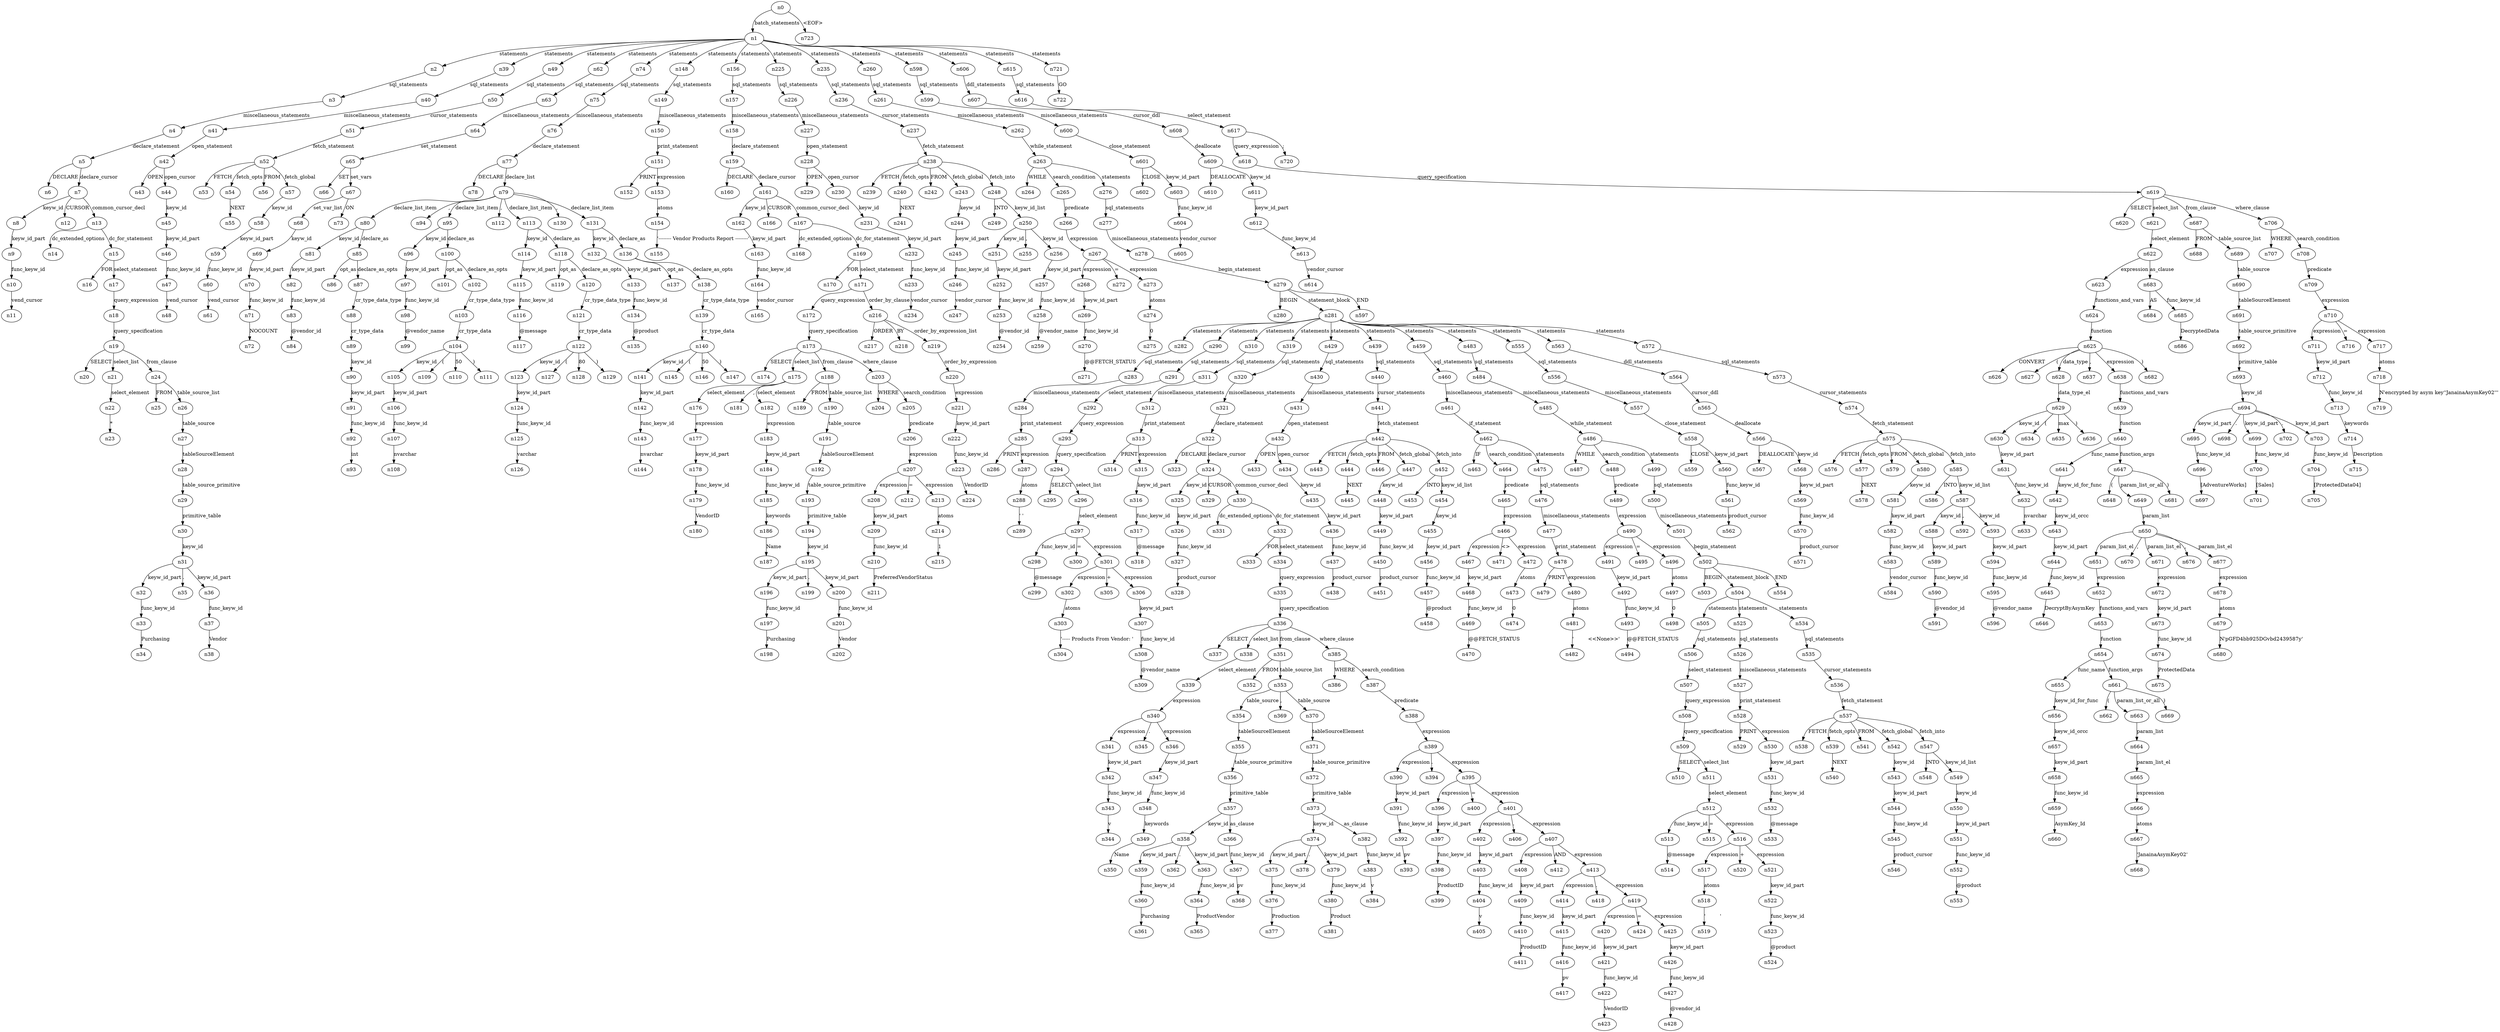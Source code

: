 digraph ParseTree {
  n0 -> n1 [label="batch_statements"];
  n1 -> n2 [label="statements"];
  n2 -> n3 [label="sql_statements"];
  n3 -> n4 [label="miscellaneous_statements"];
  n4 -> n5 [label="declare_statement"];
  n5 -> n6 [label="DECLARE"];
  n5 -> n7 [label="declare_cursor"];
  n7 -> n8 [label="keyw_id"];
  n8 -> n9 [label="keyw_id_part"];
  n9 -> n10 [label="func_keyw_id"];
  n10 -> n11 [label="vend_cursor"];
  n7 -> n12 [label="CURSOR"];
  n7 -> n13 [label="common_cursor_decl"];
  n13 -> n14 [label="dc_extended_options"];
  n13 -> n15 [label="dc_for_statement"];
  n15 -> n16 [label="FOR"];
  n15 -> n17 [label="select_statement"];
  n17 -> n18 [label="query_expression"];
  n18 -> n19 [label="query_specification"];
  n19 -> n20 [label="SELECT"];
  n19 -> n21 [label="select_list"];
  n21 -> n22 [label="select_element"];
  n22 -> n23 [label="*"];
  n19 -> n24 [label="from_clause"];
  n24 -> n25 [label="FROM"];
  n24 -> n26 [label="table_source_list"];
  n26 -> n27 [label="table_source"];
  n27 -> n28 [label="tableSourceElement"];
  n28 -> n29 [label="table_source_primitive"];
  n29 -> n30 [label="primitive_table"];
  n30 -> n31 [label="keyw_id"];
  n31 -> n32 [label="keyw_id_part"];
  n32 -> n33 [label="func_keyw_id"];
  n33 -> n34 [label="Purchasing"];
  n31 -> n35 [label="."];
  n31 -> n36 [label="keyw_id_part"];
  n36 -> n37 [label="func_keyw_id"];
  n37 -> n38 [label="Vendor"];
  n1 -> n39 [label="statements"];
  n39 -> n40 [label="sql_statements"];
  n40 -> n41 [label="miscellaneous_statements"];
  n41 -> n42 [label="open_statement"];
  n42 -> n43 [label="OPEN"];
  n42 -> n44 [label="open_cursor"];
  n44 -> n45 [label="keyw_id"];
  n45 -> n46 [label="keyw_id_part"];
  n46 -> n47 [label="func_keyw_id"];
  n47 -> n48 [label="vend_cursor"];
  n1 -> n49 [label="statements"];
  n49 -> n50 [label="sql_statements"];
  n50 -> n51 [label="cursor_statements"];
  n51 -> n52 [label="fetch_statement"];
  n52 -> n53 [label="FETCH"];
  n52 -> n54 [label="fetch_opts"];
  n54 -> n55 [label="NEXT"];
  n52 -> n56 [label="FROM"];
  n52 -> n57 [label="fetch_global"];
  n57 -> n58 [label="keyw_id"];
  n58 -> n59 [label="keyw_id_part"];
  n59 -> n60 [label="func_keyw_id"];
  n60 -> n61 [label="vend_cursor"];
  n1 -> n62 [label="statements"];
  n62 -> n63 [label="sql_statements"];
  n63 -> n64 [label="miscellaneous_statements"];
  n64 -> n65 [label="set_statement"];
  n65 -> n66 [label="SET"];
  n65 -> n67 [label="set_vars"];
  n67 -> n68 [label="set_var_list"];
  n68 -> n69 [label="keyw_id"];
  n69 -> n70 [label="keyw_id_part"];
  n70 -> n71 [label="func_keyw_id"];
  n71 -> n72 [label="NOCOUNT"];
  n67 -> n73 [label="ON"];
  n1 -> n74 [label="statements"];
  n74 -> n75 [label="sql_statements"];
  n75 -> n76 [label="miscellaneous_statements"];
  n76 -> n77 [label="declare_statement"];
  n77 -> n78 [label="DECLARE"];
  n77 -> n79 [label="declare_list"];
  n79 -> n80 [label="declare_list_item"];
  n80 -> n81 [label="keyw_id"];
  n81 -> n82 [label="keyw_id_part"];
  n82 -> n83 [label="func_keyw_id"];
  n83 -> n84 [label="@vendor_id"];
  n80 -> n85 [label="declare_as"];
  n85 -> n86 [label="opt_as"];
  n85 -> n87 [label="declare_as_opts"];
  n87 -> n88 [label="cr_type_data_type"];
  n88 -> n89 [label="cr_type_data"];
  n89 -> n90 [label="keyw_id"];
  n90 -> n91 [label="keyw_id_part"];
  n91 -> n92 [label="func_keyw_id"];
  n92 -> n93 [label="int"];
  n79 -> n94 [label=","];
  n79 -> n95 [label="declare_list_item"];
  n95 -> n96 [label="keyw_id"];
  n96 -> n97 [label="keyw_id_part"];
  n97 -> n98 [label="func_keyw_id"];
  n98 -> n99 [label="@vendor_name"];
  n95 -> n100 [label="declare_as"];
  n100 -> n101 [label="opt_as"];
  n100 -> n102 [label="declare_as_opts"];
  n102 -> n103 [label="cr_type_data_type"];
  n103 -> n104 [label="cr_type_data"];
  n104 -> n105 [label="keyw_id"];
  n105 -> n106 [label="keyw_id_part"];
  n106 -> n107 [label="func_keyw_id"];
  n107 -> n108 [label="nvarchar"];
  n104 -> n109 [label="("];
  n104 -> n110 [label="50"];
  n104 -> n111 [label=")"];
  n79 -> n112 [label=","];
  n79 -> n113 [label="declare_list_item"];
  n113 -> n114 [label="keyw_id"];
  n114 -> n115 [label="keyw_id_part"];
  n115 -> n116 [label="func_keyw_id"];
  n116 -> n117 [label="@message"];
  n113 -> n118 [label="declare_as"];
  n118 -> n119 [label="opt_as"];
  n118 -> n120 [label="declare_as_opts"];
  n120 -> n121 [label="cr_type_data_type"];
  n121 -> n122 [label="cr_type_data"];
  n122 -> n123 [label="keyw_id"];
  n123 -> n124 [label="keyw_id_part"];
  n124 -> n125 [label="func_keyw_id"];
  n125 -> n126 [label="varchar"];
  n122 -> n127 [label="("];
  n122 -> n128 [label="80"];
  n122 -> n129 [label=")"];
  n79 -> n130 [label=","];
  n79 -> n131 [label="declare_list_item"];
  n131 -> n132 [label="keyw_id"];
  n132 -> n133 [label="keyw_id_part"];
  n133 -> n134 [label="func_keyw_id"];
  n134 -> n135 [label="@product"];
  n131 -> n136 [label="declare_as"];
  n136 -> n137 [label="opt_as"];
  n136 -> n138 [label="declare_as_opts"];
  n138 -> n139 [label="cr_type_data_type"];
  n139 -> n140 [label="cr_type_data"];
  n140 -> n141 [label="keyw_id"];
  n141 -> n142 [label="keyw_id_part"];
  n142 -> n143 [label="func_keyw_id"];
  n143 -> n144 [label="nvarchar"];
  n140 -> n145 [label="("];
  n140 -> n146 [label="50"];
  n140 -> n147 [label=")"];
  n1 -> n148 [label="statements"];
  n148 -> n149 [label="sql_statements"];
  n149 -> n150 [label="miscellaneous_statements"];
  n150 -> n151 [label="print_statement"];
  n151 -> n152 [label="PRINT"];
  n151 -> n153 [label="expression"];
  n153 -> n154 [label="atoms"];
  n154 -> n155 [label="'-------- Vendor Products Report --------'"];
  n1 -> n156 [label="statements"];
  n156 -> n157 [label="sql_statements"];
  n157 -> n158 [label="miscellaneous_statements"];
  n158 -> n159 [label="declare_statement"];
  n159 -> n160 [label="DECLARE"];
  n159 -> n161 [label="declare_cursor"];
  n161 -> n162 [label="keyw_id"];
  n162 -> n163 [label="keyw_id_part"];
  n163 -> n164 [label="func_keyw_id"];
  n164 -> n165 [label="vendor_cursor"];
  n161 -> n166 [label="CURSOR"];
  n161 -> n167 [label="common_cursor_decl"];
  n167 -> n168 [label="dc_extended_options"];
  n167 -> n169 [label="dc_for_statement"];
  n169 -> n170 [label="FOR"];
  n169 -> n171 [label="select_statement"];
  n171 -> n172 [label="query_expression"];
  n172 -> n173 [label="query_specification"];
  n173 -> n174 [label="SELECT"];
  n173 -> n175 [label="select_list"];
  n175 -> n176 [label="select_element"];
  n176 -> n177 [label="expression"];
  n177 -> n178 [label="keyw_id_part"];
  n178 -> n179 [label="func_keyw_id"];
  n179 -> n180 [label="VendorID"];
  n175 -> n181 [label=","];
  n175 -> n182 [label="select_element"];
  n182 -> n183 [label="expression"];
  n183 -> n184 [label="keyw_id_part"];
  n184 -> n185 [label="func_keyw_id"];
  n185 -> n186 [label="keywords"];
  n186 -> n187 [label="Name"];
  n173 -> n188 [label="from_clause"];
  n188 -> n189 [label="FROM"];
  n188 -> n190 [label="table_source_list"];
  n190 -> n191 [label="table_source"];
  n191 -> n192 [label="tableSourceElement"];
  n192 -> n193 [label="table_source_primitive"];
  n193 -> n194 [label="primitive_table"];
  n194 -> n195 [label="keyw_id"];
  n195 -> n196 [label="keyw_id_part"];
  n196 -> n197 [label="func_keyw_id"];
  n197 -> n198 [label="Purchasing"];
  n195 -> n199 [label="."];
  n195 -> n200 [label="keyw_id_part"];
  n200 -> n201 [label="func_keyw_id"];
  n201 -> n202 [label="Vendor"];
  n173 -> n203 [label="where_clause"];
  n203 -> n204 [label="WHERE"];
  n203 -> n205 [label="search_condition"];
  n205 -> n206 [label="predicate"];
  n206 -> n207 [label="expression"];
  n207 -> n208 [label="expression"];
  n208 -> n209 [label="keyw_id_part"];
  n209 -> n210 [label="func_keyw_id"];
  n210 -> n211 [label="PreferredVendorStatus"];
  n207 -> n212 [label="="];
  n207 -> n213 [label="expression"];
  n213 -> n214 [label="atoms"];
  n214 -> n215 [label="1"];
  n171 -> n216 [label="order_by_clause"];
  n216 -> n217 [label="ORDER"];
  n216 -> n218 [label="BY"];
  n216 -> n219 [label="order_by_expression_list"];
  n219 -> n220 [label="order_by_expression"];
  n220 -> n221 [label="expression"];
  n221 -> n222 [label="keyw_id_part"];
  n222 -> n223 [label="func_keyw_id"];
  n223 -> n224 [label="VendorID"];
  n1 -> n225 [label="statements"];
  n225 -> n226 [label="sql_statements"];
  n226 -> n227 [label="miscellaneous_statements"];
  n227 -> n228 [label="open_statement"];
  n228 -> n229 [label="OPEN"];
  n228 -> n230 [label="open_cursor"];
  n230 -> n231 [label="keyw_id"];
  n231 -> n232 [label="keyw_id_part"];
  n232 -> n233 [label="func_keyw_id"];
  n233 -> n234 [label="vendor_cursor"];
  n1 -> n235 [label="statements"];
  n235 -> n236 [label="sql_statements"];
  n236 -> n237 [label="cursor_statements"];
  n237 -> n238 [label="fetch_statement"];
  n238 -> n239 [label="FETCH"];
  n238 -> n240 [label="fetch_opts"];
  n240 -> n241 [label="NEXT"];
  n238 -> n242 [label="FROM"];
  n238 -> n243 [label="fetch_global"];
  n243 -> n244 [label="keyw_id"];
  n244 -> n245 [label="keyw_id_part"];
  n245 -> n246 [label="func_keyw_id"];
  n246 -> n247 [label="vendor_cursor"];
  n238 -> n248 [label="fetch_into"];
  n248 -> n249 [label="INTO"];
  n248 -> n250 [label="keyw_id_list"];
  n250 -> n251 [label="keyw_id"];
  n251 -> n252 [label="keyw_id_part"];
  n252 -> n253 [label="func_keyw_id"];
  n253 -> n254 [label="@vendor_id"];
  n250 -> n255 [label=","];
  n250 -> n256 [label="keyw_id"];
  n256 -> n257 [label="keyw_id_part"];
  n257 -> n258 [label="func_keyw_id"];
  n258 -> n259 [label="@vendor_name"];
  n1 -> n260 [label="statements"];
  n260 -> n261 [label="sql_statements"];
  n261 -> n262 [label="miscellaneous_statements"];
  n262 -> n263 [label="while_statement"];
  n263 -> n264 [label="WHILE"];
  n263 -> n265 [label="search_condition"];
  n265 -> n266 [label="predicate"];
  n266 -> n267 [label="expression"];
  n267 -> n268 [label="expression"];
  n268 -> n269 [label="keyw_id_part"];
  n269 -> n270 [label="func_keyw_id"];
  n270 -> n271 [label="@@FETCH_STATUS"];
  n267 -> n272 [label="="];
  n267 -> n273 [label="expression"];
  n273 -> n274 [label="atoms"];
  n274 -> n275 [label="0"];
  n263 -> n276 [label="statements"];
  n276 -> n277 [label="sql_statements"];
  n277 -> n278 [label="miscellaneous_statements"];
  n278 -> n279 [label="begin_statement"];
  n279 -> n280 [label="BEGIN"];
  n279 -> n281 [label="statement_block"];
  n281 -> n282 [label="statements"];
  n282 -> n283 [label="sql_statements"];
  n283 -> n284 [label="miscellaneous_statements"];
  n284 -> n285 [label="print_statement"];
  n285 -> n286 [label="PRINT"];
  n285 -> n287 [label="expression"];
  n287 -> n288 [label="atoms"];
  n288 -> n289 [label="' '"];
  n281 -> n290 [label="statements"];
  n290 -> n291 [label="sql_statements"];
  n291 -> n292 [label="select_statement"];
  n292 -> n293 [label="query_expression"];
  n293 -> n294 [label="query_specification"];
  n294 -> n295 [label="SELECT"];
  n294 -> n296 [label="select_list"];
  n296 -> n297 [label="select_element"];
  n297 -> n298 [label="func_keyw_id"];
  n298 -> n299 [label="@message"];
  n297 -> n300 [label="="];
  n297 -> n301 [label="expression"];
  n301 -> n302 [label="expression"];
  n302 -> n303 [label="atoms"];
  n303 -> n304 [label="'----- Products From Vendor: '"];
  n301 -> n305 [label="+"];
  n301 -> n306 [label="expression"];
  n306 -> n307 [label="keyw_id_part"];
  n307 -> n308 [label="func_keyw_id"];
  n308 -> n309 [label="@vendor_name"];
  n281 -> n310 [label="statements"];
  n310 -> n311 [label="sql_statements"];
  n311 -> n312 [label="miscellaneous_statements"];
  n312 -> n313 [label="print_statement"];
  n313 -> n314 [label="PRINT"];
  n313 -> n315 [label="expression"];
  n315 -> n316 [label="keyw_id_part"];
  n316 -> n317 [label="func_keyw_id"];
  n317 -> n318 [label="@message"];
  n281 -> n319 [label="statements"];
  n319 -> n320 [label="sql_statements"];
  n320 -> n321 [label="miscellaneous_statements"];
  n321 -> n322 [label="declare_statement"];
  n322 -> n323 [label="DECLARE"];
  n322 -> n324 [label="declare_cursor"];
  n324 -> n325 [label="keyw_id"];
  n325 -> n326 [label="keyw_id_part"];
  n326 -> n327 [label="func_keyw_id"];
  n327 -> n328 [label="product_cursor"];
  n324 -> n329 [label="CURSOR"];
  n324 -> n330 [label="common_cursor_decl"];
  n330 -> n331 [label="dc_extended_options"];
  n330 -> n332 [label="dc_for_statement"];
  n332 -> n333 [label="FOR"];
  n332 -> n334 [label="select_statement"];
  n334 -> n335 [label="query_expression"];
  n335 -> n336 [label="query_specification"];
  n336 -> n337 [label="SELECT"];
  n336 -> n338 [label="select_list"];
  n338 -> n339 [label="select_element"];
  n339 -> n340 [label="expression"];
  n340 -> n341 [label="expression"];
  n341 -> n342 [label="keyw_id_part"];
  n342 -> n343 [label="func_keyw_id"];
  n343 -> n344 [label="v"];
  n340 -> n345 [label="."];
  n340 -> n346 [label="expression"];
  n346 -> n347 [label="keyw_id_part"];
  n347 -> n348 [label="func_keyw_id"];
  n348 -> n349 [label="keywords"];
  n349 -> n350 [label="Name"];
  n336 -> n351 [label="from_clause"];
  n351 -> n352 [label="FROM"];
  n351 -> n353 [label="table_source_list"];
  n353 -> n354 [label="table_source"];
  n354 -> n355 [label="tableSourceElement"];
  n355 -> n356 [label="table_source_primitive"];
  n356 -> n357 [label="primitive_table"];
  n357 -> n358 [label="keyw_id"];
  n358 -> n359 [label="keyw_id_part"];
  n359 -> n360 [label="func_keyw_id"];
  n360 -> n361 [label="Purchasing"];
  n358 -> n362 [label="."];
  n358 -> n363 [label="keyw_id_part"];
  n363 -> n364 [label="func_keyw_id"];
  n364 -> n365 [label="ProductVendor"];
  n357 -> n366 [label="as_clause"];
  n366 -> n367 [label="func_keyw_id"];
  n367 -> n368 [label="pv"];
  n353 -> n369 [label=","];
  n353 -> n370 [label="table_source"];
  n370 -> n371 [label="tableSourceElement"];
  n371 -> n372 [label="table_source_primitive"];
  n372 -> n373 [label="primitive_table"];
  n373 -> n374 [label="keyw_id"];
  n374 -> n375 [label="keyw_id_part"];
  n375 -> n376 [label="func_keyw_id"];
  n376 -> n377 [label="Production"];
  n374 -> n378 [label="."];
  n374 -> n379 [label="keyw_id_part"];
  n379 -> n380 [label="func_keyw_id"];
  n380 -> n381 [label="Product"];
  n373 -> n382 [label="as_clause"];
  n382 -> n383 [label="func_keyw_id"];
  n383 -> n384 [label="v"];
  n336 -> n385 [label="where_clause"];
  n385 -> n386 [label="WHERE"];
  n385 -> n387 [label="search_condition"];
  n387 -> n388 [label="predicate"];
  n388 -> n389 [label="expression"];
  n389 -> n390 [label="expression"];
  n390 -> n391 [label="keyw_id_part"];
  n391 -> n392 [label="func_keyw_id"];
  n392 -> n393 [label="pv"];
  n389 -> n394 [label="."];
  n389 -> n395 [label="expression"];
  n395 -> n396 [label="expression"];
  n396 -> n397 [label="keyw_id_part"];
  n397 -> n398 [label="func_keyw_id"];
  n398 -> n399 [label="ProductID"];
  n395 -> n400 [label="="];
  n395 -> n401 [label="expression"];
  n401 -> n402 [label="expression"];
  n402 -> n403 [label="keyw_id_part"];
  n403 -> n404 [label="func_keyw_id"];
  n404 -> n405 [label="v"];
  n401 -> n406 [label="."];
  n401 -> n407 [label="expression"];
  n407 -> n408 [label="expression"];
  n408 -> n409 [label="keyw_id_part"];
  n409 -> n410 [label="func_keyw_id"];
  n410 -> n411 [label="ProductID"];
  n407 -> n412 [label="AND"];
  n407 -> n413 [label="expression"];
  n413 -> n414 [label="expression"];
  n414 -> n415 [label="keyw_id_part"];
  n415 -> n416 [label="func_keyw_id"];
  n416 -> n417 [label="pv"];
  n413 -> n418 [label="."];
  n413 -> n419 [label="expression"];
  n419 -> n420 [label="expression"];
  n420 -> n421 [label="keyw_id_part"];
  n421 -> n422 [label="func_keyw_id"];
  n422 -> n423 [label="VendorID"];
  n419 -> n424 [label="="];
  n419 -> n425 [label="expression"];
  n425 -> n426 [label="keyw_id_part"];
  n426 -> n427 [label="func_keyw_id"];
  n427 -> n428 [label="@vendor_id"];
  n281 -> n429 [label="statements"];
  n429 -> n430 [label="sql_statements"];
  n430 -> n431 [label="miscellaneous_statements"];
  n431 -> n432 [label="open_statement"];
  n432 -> n433 [label="OPEN"];
  n432 -> n434 [label="open_cursor"];
  n434 -> n435 [label="keyw_id"];
  n435 -> n436 [label="keyw_id_part"];
  n436 -> n437 [label="func_keyw_id"];
  n437 -> n438 [label="product_cursor"];
  n281 -> n439 [label="statements"];
  n439 -> n440 [label="sql_statements"];
  n440 -> n441 [label="cursor_statements"];
  n441 -> n442 [label="fetch_statement"];
  n442 -> n443 [label="FETCH"];
  n442 -> n444 [label="fetch_opts"];
  n444 -> n445 [label="NEXT"];
  n442 -> n446 [label="FROM"];
  n442 -> n447 [label="fetch_global"];
  n447 -> n448 [label="keyw_id"];
  n448 -> n449 [label="keyw_id_part"];
  n449 -> n450 [label="func_keyw_id"];
  n450 -> n451 [label="product_cursor"];
  n442 -> n452 [label="fetch_into"];
  n452 -> n453 [label="INTO"];
  n452 -> n454 [label="keyw_id_list"];
  n454 -> n455 [label="keyw_id"];
  n455 -> n456 [label="keyw_id_part"];
  n456 -> n457 [label="func_keyw_id"];
  n457 -> n458 [label="@product"];
  n281 -> n459 [label="statements"];
  n459 -> n460 [label="sql_statements"];
  n460 -> n461 [label="miscellaneous_statements"];
  n461 -> n462 [label="if_statement"];
  n462 -> n463 [label="IF"];
  n462 -> n464 [label="search_condition"];
  n464 -> n465 [label="predicate"];
  n465 -> n466 [label="expression"];
  n466 -> n467 [label="expression"];
  n467 -> n468 [label="keyw_id_part"];
  n468 -> n469 [label="func_keyw_id"];
  n469 -> n470 [label="@@FETCH_STATUS"];
  n466 -> n471 [label="<>"];
  n466 -> n472 [label="expression"];
  n472 -> n473 [label="atoms"];
  n473 -> n474 [label="0"];
  n462 -> n475 [label="statements"];
  n475 -> n476 [label="sql_statements"];
  n476 -> n477 [label="miscellaneous_statements"];
  n477 -> n478 [label="print_statement"];
  n478 -> n479 [label="PRINT"];
  n478 -> n480 [label="expression"];
  n480 -> n481 [label="atoms"];
  n481 -> n482 [label="'         <<None>>'"];
  n281 -> n483 [label="statements"];
  n483 -> n484 [label="sql_statements"];
  n484 -> n485 [label="miscellaneous_statements"];
  n485 -> n486 [label="while_statement"];
  n486 -> n487 [label="WHILE"];
  n486 -> n488 [label="search_condition"];
  n488 -> n489 [label="predicate"];
  n489 -> n490 [label="expression"];
  n490 -> n491 [label="expression"];
  n491 -> n492 [label="keyw_id_part"];
  n492 -> n493 [label="func_keyw_id"];
  n493 -> n494 [label="@@FETCH_STATUS"];
  n490 -> n495 [label="="];
  n490 -> n496 [label="expression"];
  n496 -> n497 [label="atoms"];
  n497 -> n498 [label="0"];
  n486 -> n499 [label="statements"];
  n499 -> n500 [label="sql_statements"];
  n500 -> n501 [label="miscellaneous_statements"];
  n501 -> n502 [label="begin_statement"];
  n502 -> n503 [label="BEGIN"];
  n502 -> n504 [label="statement_block"];
  n504 -> n505 [label="statements"];
  n505 -> n506 [label="sql_statements"];
  n506 -> n507 [label="select_statement"];
  n507 -> n508 [label="query_expression"];
  n508 -> n509 [label="query_specification"];
  n509 -> n510 [label="SELECT"];
  n509 -> n511 [label="select_list"];
  n511 -> n512 [label="select_element"];
  n512 -> n513 [label="func_keyw_id"];
  n513 -> n514 [label="@message"];
  n512 -> n515 [label="="];
  n512 -> n516 [label="expression"];
  n516 -> n517 [label="expression"];
  n517 -> n518 [label="atoms"];
  n518 -> n519 [label="'         '"];
  n516 -> n520 [label="+"];
  n516 -> n521 [label="expression"];
  n521 -> n522 [label="keyw_id_part"];
  n522 -> n523 [label="func_keyw_id"];
  n523 -> n524 [label="@product"];
  n504 -> n525 [label="statements"];
  n525 -> n526 [label="sql_statements"];
  n526 -> n527 [label="miscellaneous_statements"];
  n527 -> n528 [label="print_statement"];
  n528 -> n529 [label="PRINT"];
  n528 -> n530 [label="expression"];
  n530 -> n531 [label="keyw_id_part"];
  n531 -> n532 [label="func_keyw_id"];
  n532 -> n533 [label="@message"];
  n504 -> n534 [label="statements"];
  n534 -> n535 [label="sql_statements"];
  n535 -> n536 [label="cursor_statements"];
  n536 -> n537 [label="fetch_statement"];
  n537 -> n538 [label="FETCH"];
  n537 -> n539 [label="fetch_opts"];
  n539 -> n540 [label="NEXT"];
  n537 -> n541 [label="FROM"];
  n537 -> n542 [label="fetch_global"];
  n542 -> n543 [label="keyw_id"];
  n543 -> n544 [label="keyw_id_part"];
  n544 -> n545 [label="func_keyw_id"];
  n545 -> n546 [label="product_cursor"];
  n537 -> n547 [label="fetch_into"];
  n547 -> n548 [label="INTO"];
  n547 -> n549 [label="keyw_id_list"];
  n549 -> n550 [label="keyw_id"];
  n550 -> n551 [label="keyw_id_part"];
  n551 -> n552 [label="func_keyw_id"];
  n552 -> n553 [label="@product"];
  n502 -> n554 [label="END"];
  n281 -> n555 [label="statements"];
  n555 -> n556 [label="sql_statements"];
  n556 -> n557 [label="miscellaneous_statements"];
  n557 -> n558 [label="close_statement"];
  n558 -> n559 [label="CLOSE"];
  n558 -> n560 [label="keyw_id_part"];
  n560 -> n561 [label="func_keyw_id"];
  n561 -> n562 [label="product_cursor"];
  n281 -> n563 [label="statements"];
  n563 -> n564 [label="ddl_statements"];
  n564 -> n565 [label="cursor_ddl"];
  n565 -> n566 [label="deallocate"];
  n566 -> n567 [label="DEALLOCATE"];
  n566 -> n568 [label="keyw_id"];
  n568 -> n569 [label="keyw_id_part"];
  n569 -> n570 [label="func_keyw_id"];
  n570 -> n571 [label="product_cursor"];
  n281 -> n572 [label="statements"];
  n572 -> n573 [label="sql_statements"];
  n573 -> n574 [label="cursor_statements"];
  n574 -> n575 [label="fetch_statement"];
  n575 -> n576 [label="FETCH"];
  n575 -> n577 [label="fetch_opts"];
  n577 -> n578 [label="NEXT"];
  n575 -> n579 [label="FROM"];
  n575 -> n580 [label="fetch_global"];
  n580 -> n581 [label="keyw_id"];
  n581 -> n582 [label="keyw_id_part"];
  n582 -> n583 [label="func_keyw_id"];
  n583 -> n584 [label="vendor_cursor"];
  n575 -> n585 [label="fetch_into"];
  n585 -> n586 [label="INTO"];
  n585 -> n587 [label="keyw_id_list"];
  n587 -> n588 [label="keyw_id"];
  n588 -> n589 [label="keyw_id_part"];
  n589 -> n590 [label="func_keyw_id"];
  n590 -> n591 [label="@vendor_id"];
  n587 -> n592 [label=","];
  n587 -> n593 [label="keyw_id"];
  n593 -> n594 [label="keyw_id_part"];
  n594 -> n595 [label="func_keyw_id"];
  n595 -> n596 [label="@vendor_name"];
  n279 -> n597 [label="END"];
  n1 -> n598 [label="statements"];
  n598 -> n599 [label="sql_statements"];
  n599 -> n600 [label="miscellaneous_statements"];
  n600 -> n601 [label="close_statement"];
  n601 -> n602 [label="CLOSE"];
  n601 -> n603 [label="keyw_id_part"];
  n603 -> n604 [label="func_keyw_id"];
  n604 -> n605 [label="vendor_cursor"];
  n1 -> n606 [label="statements"];
  n606 -> n607 [label="ddl_statements"];
  n607 -> n608 [label="cursor_ddl"];
  n608 -> n609 [label="deallocate"];
  n609 -> n610 [label="DEALLOCATE"];
  n609 -> n611 [label="keyw_id"];
  n611 -> n612 [label="keyw_id_part"];
  n612 -> n613 [label="func_keyw_id"];
  n613 -> n614 [label="vendor_cursor"];
  n1 -> n615 [label="statements"];
  n615 -> n616 [label="sql_statements"];
  n616 -> n617 [label="select_statement"];
  n617 -> n618 [label="query_expression"];
  n618 -> n619 [label="query_specification"];
  n619 -> n620 [label="SELECT"];
  n619 -> n621 [label="select_list"];
  n621 -> n622 [label="select_element"];
  n622 -> n623 [label="expression"];
  n623 -> n624 [label="functions_and_vars"];
  n624 -> n625 [label="function"];
  n625 -> n626 [label="CONVERT"];
  n625 -> n627 [label="("];
  n625 -> n628 [label="data_type"];
  n628 -> n629 [label="data_type_el"];
  n629 -> n630 [label="keyw_id"];
  n630 -> n631 [label="keyw_id_part"];
  n631 -> n632 [label="func_keyw_id"];
  n632 -> n633 [label="nvarchar"];
  n629 -> n634 [label="("];
  n629 -> n635 [label="max"];
  n629 -> n636 [label=")"];
  n625 -> n637 [label=","];
  n625 -> n638 [label="expression"];
  n638 -> n639 [label="functions_and_vars"];
  n639 -> n640 [label="function"];
  n640 -> n641 [label="func_name"];
  n641 -> n642 [label="keyw_id_for_func"];
  n642 -> n643 [label="keyw_id_orcc"];
  n643 -> n644 [label="keyw_id_part"];
  n644 -> n645 [label="func_keyw_id"];
  n645 -> n646 [label="DecryptByAsymKey"];
  n640 -> n647 [label="function_args"];
  n647 -> n648 [label="("];
  n647 -> n649 [label="param_list_or_all"];
  n649 -> n650 [label="param_list"];
  n650 -> n651 [label="param_list_el"];
  n651 -> n652 [label="expression"];
  n652 -> n653 [label="functions_and_vars"];
  n653 -> n654 [label="function"];
  n654 -> n655 [label="func_name"];
  n655 -> n656 [label="keyw_id_for_func"];
  n656 -> n657 [label="keyw_id_orcc"];
  n657 -> n658 [label="keyw_id_part"];
  n658 -> n659 [label="func_keyw_id"];
  n659 -> n660 [label="AsymKey_Id"];
  n654 -> n661 [label="function_args"];
  n661 -> n662 [label="("];
  n661 -> n663 [label="param_list_or_all"];
  n663 -> n664 [label="param_list"];
  n664 -> n665 [label="param_list_el"];
  n665 -> n666 [label="expression"];
  n666 -> n667 [label="atoms"];
  n667 -> n668 [label="'JanainaAsymKey02'"];
  n661 -> n669 [label=")"];
  n650 -> n670 [label=","];
  n650 -> n671 [label="param_list_el"];
  n671 -> n672 [label="expression"];
  n672 -> n673 [label="keyw_id_part"];
  n673 -> n674 [label="func_keyw_id"];
  n674 -> n675 [label="ProtectedData"];
  n650 -> n676 [label=","];
  n650 -> n677 [label="param_list_el"];
  n677 -> n678 [label="expression"];
  n678 -> n679 [label="atoms"];
  n679 -> n680 [label="N'pGFD4bb925DGvbd2439587y'"];
  n647 -> n681 [label=")"];
  n625 -> n682 [label=")"];
  n622 -> n683 [label="as_clause"];
  n683 -> n684 [label="AS"];
  n683 -> n685 [label="func_keyw_id"];
  n685 -> n686 [label="DecryptedData"];
  n619 -> n687 [label="from_clause"];
  n687 -> n688 [label="FROM"];
  n687 -> n689 [label="table_source_list"];
  n689 -> n690 [label="table_source"];
  n690 -> n691 [label="tableSourceElement"];
  n691 -> n692 [label="table_source_primitive"];
  n692 -> n693 [label="primitive_table"];
  n693 -> n694 [label="keyw_id"];
  n694 -> n695 [label="keyw_id_part"];
  n695 -> n696 [label="func_keyw_id"];
  n696 -> n697 [label="[AdventureWorks]"];
  n694 -> n698 [label="."];
  n694 -> n699 [label="keyw_id_part"];
  n699 -> n700 [label="func_keyw_id"];
  n700 -> n701 [label="[Sales]"];
  n694 -> n702 [label="."];
  n694 -> n703 [label="keyw_id_part"];
  n703 -> n704 [label="func_keyw_id"];
  n704 -> n705 [label="[ProtectedData04]"];
  n619 -> n706 [label="where_clause"];
  n706 -> n707 [label="WHERE"];
  n706 -> n708 [label="search_condition"];
  n708 -> n709 [label="predicate"];
  n709 -> n710 [label="expression"];
  n710 -> n711 [label="expression"];
  n711 -> n712 [label="keyw_id_part"];
  n712 -> n713 [label="func_keyw_id"];
  n713 -> n714 [label="keywords"];
  n714 -> n715 [label="Description"];
  n710 -> n716 [label="="];
  n710 -> n717 [label="expression"];
  n717 -> n718 [label="atoms"];
  n718 -> n719 [label="N'encrypted by asym key''JanainaAsymKey02'''"];
  n617 -> n720 [label=";"];
  n1 -> n721 [label="statements"];
  n721 -> n722 [label="GO"];
  n0 -> n723 [label="<EOF>"];
}